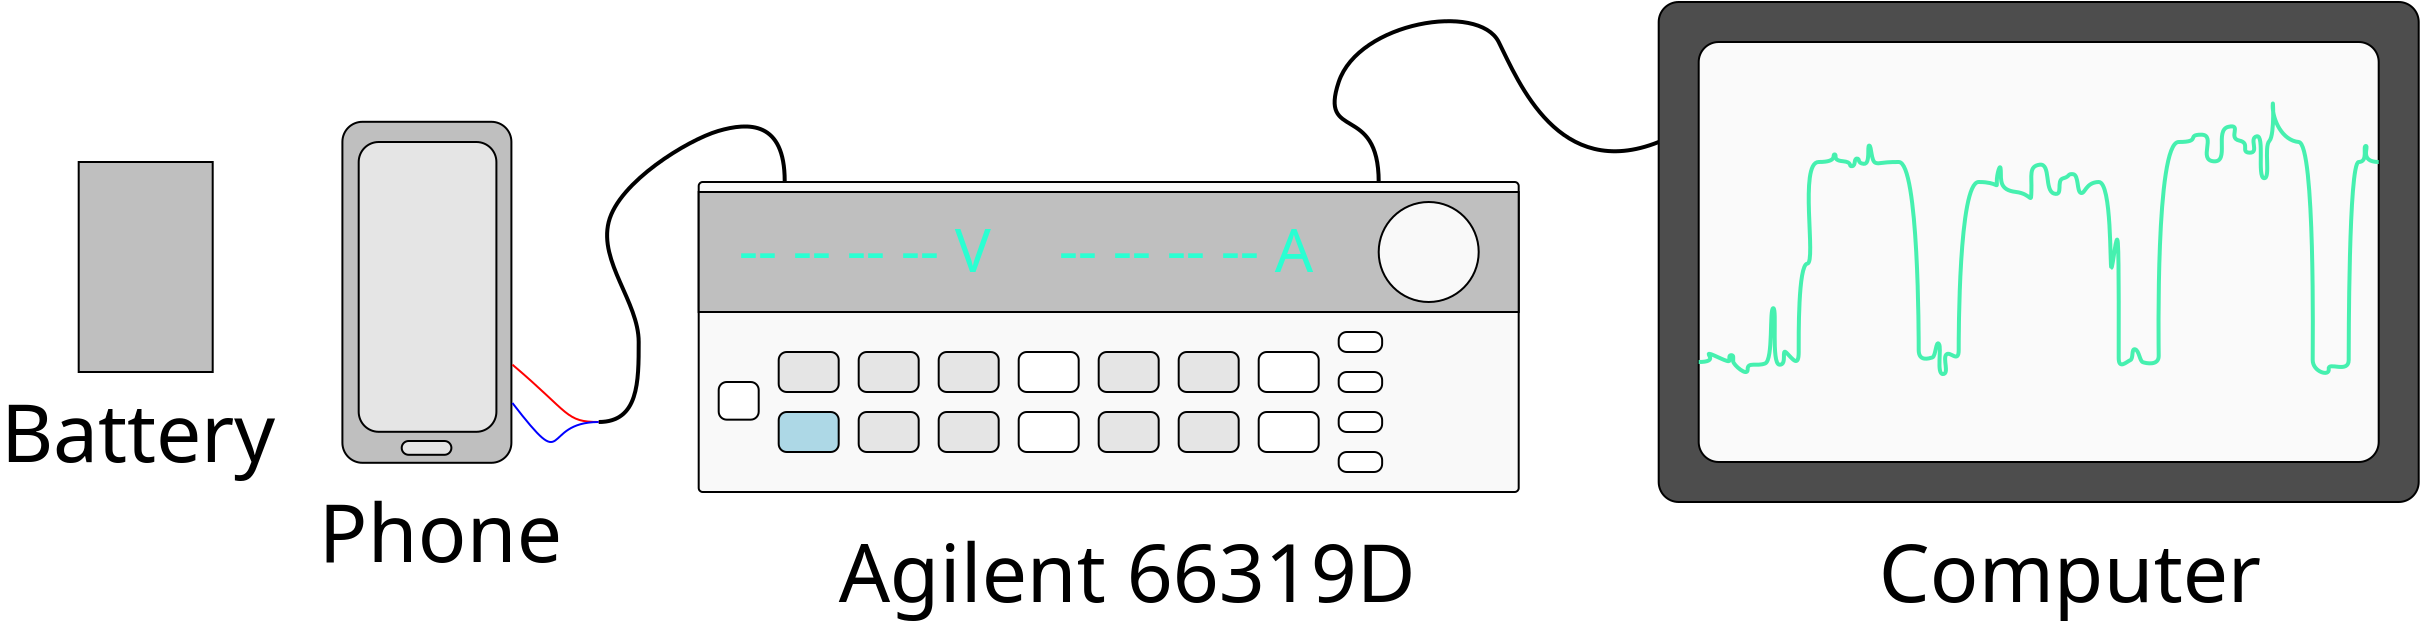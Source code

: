 <?xml version="1.0" encoding="UTF-8"?>
<dia:diagram xmlns:dia="http://www.lysator.liu.se/~alla/dia/">
  <dia:layer name="Background" visible="true" active="true">
    <dia:object type="Standard - Box" version="0" id="O0">
      <dia:attribute name="obj_pos">
        <dia:point val="33.185,15.99"/>
      </dia:attribute>
      <dia:attribute name="obj_bb">
        <dia:rectangle val="33.135,15.94;41.685,33.09"/>
      </dia:attribute>
      <dia:attribute name="elem_corner">
        <dia:point val="33.185,15.99"/>
      </dia:attribute>
      <dia:attribute name="elem_width">
        <dia:real val="8.45"/>
      </dia:attribute>
      <dia:attribute name="elem_height">
        <dia:real val="17.05"/>
      </dia:attribute>
      <dia:attribute name="border_width">
        <dia:real val="0.1"/>
      </dia:attribute>
      <dia:attribute name="inner_color">
        <dia:color val="#bfbfbf"/>
      </dia:attribute>
      <dia:attribute name="show_background">
        <dia:boolean val="true"/>
      </dia:attribute>
      <dia:attribute name="corner_radius">
        <dia:real val="1"/>
      </dia:attribute>
    </dia:object>
    <dia:object type="Standard - Box" version="0" id="O1">
      <dia:attribute name="obj_pos">
        <dia:point val="34,17"/>
      </dia:attribute>
      <dia:attribute name="obj_bb">
        <dia:rectangle val="33.95,16.95;40.935,31.54"/>
      </dia:attribute>
      <dia:attribute name="elem_corner">
        <dia:point val="34,17"/>
      </dia:attribute>
      <dia:attribute name="elem_width">
        <dia:real val="6.885"/>
      </dia:attribute>
      <dia:attribute name="elem_height">
        <dia:real val="14.49"/>
      </dia:attribute>
      <dia:attribute name="border_width">
        <dia:real val="0.1"/>
      </dia:attribute>
      <dia:attribute name="inner_color">
        <dia:color val="#e5e5e5"/>
      </dia:attribute>
      <dia:attribute name="show_background">
        <dia:boolean val="true"/>
      </dia:attribute>
      <dia:attribute name="corner_radius">
        <dia:real val="1"/>
      </dia:attribute>
    </dia:object>
    <dia:object type="Standard - Box" version="0" id="O2">
      <dia:attribute name="obj_pos">
        <dia:point val="36.15,31.95"/>
      </dia:attribute>
      <dia:attribute name="obj_bb">
        <dia:rectangle val="36.1,31.9;38.685,32.69"/>
      </dia:attribute>
      <dia:attribute name="elem_corner">
        <dia:point val="36.15,31.95"/>
      </dia:attribute>
      <dia:attribute name="elem_width">
        <dia:real val="2.485"/>
      </dia:attribute>
      <dia:attribute name="elem_height">
        <dia:real val="0.69"/>
      </dia:attribute>
      <dia:attribute name="border_width">
        <dia:real val="0.1"/>
      </dia:attribute>
      <dia:attribute name="inner_color">
        <dia:color val="#e5e5e5"/>
      </dia:attribute>
      <dia:attribute name="show_background">
        <dia:boolean val="true"/>
      </dia:attribute>
      <dia:attribute name="corner_radius">
        <dia:real val="0.5"/>
      </dia:attribute>
    </dia:object>
    <dia:object type="Standard - Box" version="0" id="O3">
      <dia:attribute name="obj_pos">
        <dia:point val="20,18"/>
      </dia:attribute>
      <dia:attribute name="obj_bb">
        <dia:rectangle val="19.95,17.95;26.75,28.55"/>
      </dia:attribute>
      <dia:attribute name="elem_corner">
        <dia:point val="20,18"/>
      </dia:attribute>
      <dia:attribute name="elem_width">
        <dia:real val="6.7"/>
      </dia:attribute>
      <dia:attribute name="elem_height">
        <dia:real val="10.5"/>
      </dia:attribute>
      <dia:attribute name="border_width">
        <dia:real val="0.1"/>
      </dia:attribute>
      <dia:attribute name="inner_color">
        <dia:color val="#bfbfbf"/>
      </dia:attribute>
      <dia:attribute name="show_background">
        <dia:boolean val="true"/>
      </dia:attribute>
    </dia:object>
    <dia:object type="Standard - Text" version="1" id="O4">
      <dia:attribute name="obj_pos">
        <dia:point val="23,33"/>
      </dia:attribute>
      <dia:attribute name="obj_bb">
        <dia:rectangle val="15.547,29.262;30.453,33.95"/>
      </dia:attribute>
      <dia:attribute name="text">
        <dia:composite type="text">
          <dia:attribute name="string">
            <dia:string>#Battery#</dia:string>
          </dia:attribute>
          <dia:attribute name="font">
            <dia:font family="sans" style="0" name="Helvetica"/>
          </dia:attribute>
          <dia:attribute name="height">
            <dia:real val="5.033"/>
          </dia:attribute>
          <dia:attribute name="pos">
            <dia:point val="23,33"/>
          </dia:attribute>
          <dia:attribute name="color">
            <dia:color val="#000000"/>
          </dia:attribute>
          <dia:attribute name="alignment">
            <dia:enum val="1"/>
          </dia:attribute>
        </dia:composite>
      </dia:attribute>
      <dia:attribute name="valign">
        <dia:enum val="3"/>
      </dia:attribute>
    </dia:object>
    <dia:object type="Standard - Text" version="1" id="O5">
      <dia:attribute name="obj_pos">
        <dia:point val="32,38"/>
      </dia:attribute>
      <dia:attribute name="obj_bb">
        <dia:rectangle val="32,34.263;44.475,38.95"/>
      </dia:attribute>
      <dia:attribute name="text">
        <dia:composite type="text">
          <dia:attribute name="string">
            <dia:string>#Phone#</dia:string>
          </dia:attribute>
          <dia:attribute name="font">
            <dia:font family="sans" style="0" name="Helvetica"/>
          </dia:attribute>
          <dia:attribute name="height">
            <dia:real val="5.033"/>
          </dia:attribute>
          <dia:attribute name="pos">
            <dia:point val="32,38"/>
          </dia:attribute>
          <dia:attribute name="color">
            <dia:color val="#000000"/>
          </dia:attribute>
          <dia:attribute name="alignment">
            <dia:enum val="0"/>
          </dia:attribute>
        </dia:composite>
      </dia:attribute>
      <dia:attribute name="valign">
        <dia:enum val="3"/>
      </dia:attribute>
    </dia:object>
    <dia:object type="Standard - Box" version="0" id="O6">
      <dia:attribute name="obj_pos">
        <dia:point val="51,19"/>
      </dia:attribute>
      <dia:attribute name="obj_bb">
        <dia:rectangle val="50.95,18.95;92.05,34.55"/>
      </dia:attribute>
      <dia:attribute name="elem_corner">
        <dia:point val="51,19"/>
      </dia:attribute>
      <dia:attribute name="elem_width">
        <dia:real val="41"/>
      </dia:attribute>
      <dia:attribute name="elem_height">
        <dia:real val="15.5"/>
      </dia:attribute>
      <dia:attribute name="border_width">
        <dia:real val="0.1"/>
      </dia:attribute>
      <dia:attribute name="inner_color">
        <dia:color val="#f9f9f9"/>
      </dia:attribute>
      <dia:attribute name="show_background">
        <dia:boolean val="true"/>
      </dia:attribute>
      <dia:attribute name="corner_radius">
        <dia:real val="0.2"/>
      </dia:attribute>
    </dia:object>
    <dia:object type="Standard - Box" version="0" id="O7">
      <dia:attribute name="obj_pos">
        <dia:point val="51,19.5"/>
      </dia:attribute>
      <dia:attribute name="obj_bb">
        <dia:rectangle val="50.95,19.45;92.05,25.55"/>
      </dia:attribute>
      <dia:attribute name="elem_corner">
        <dia:point val="51,19.5"/>
      </dia:attribute>
      <dia:attribute name="elem_width">
        <dia:real val="41"/>
      </dia:attribute>
      <dia:attribute name="elem_height">
        <dia:real val="6"/>
      </dia:attribute>
      <dia:attribute name="border_width">
        <dia:real val="0.1"/>
      </dia:attribute>
      <dia:attribute name="inner_color">
        <dia:color val="#bfbfbf"/>
      </dia:attribute>
      <dia:attribute name="show_background">
        <dia:boolean val="true"/>
      </dia:attribute>
    </dia:object>
    <dia:object type="Standard - Ellipse" version="0" id="O8">
      <dia:attribute name="obj_pos">
        <dia:point val="85,20"/>
      </dia:attribute>
      <dia:attribute name="obj_bb">
        <dia:rectangle val="84.95,19.95;90.05,25.05"/>
      </dia:attribute>
      <dia:attribute name="elem_corner">
        <dia:point val="85,20"/>
      </dia:attribute>
      <dia:attribute name="elem_width">
        <dia:real val="5"/>
      </dia:attribute>
      <dia:attribute name="elem_height">
        <dia:real val="5"/>
      </dia:attribute>
      <dia:attribute name="border_width">
        <dia:real val="0.1"/>
      </dia:attribute>
      <dia:attribute name="inner_color">
        <dia:color val="#f9f9f9"/>
      </dia:attribute>
    </dia:object>
    <dia:object type="Standard - Box" version="0" id="O9">
      <dia:attribute name="obj_pos">
        <dia:point val="52,29"/>
      </dia:attribute>
      <dia:attribute name="obj_bb">
        <dia:rectangle val="51.95,28.95;54.05,30.933"/>
      </dia:attribute>
      <dia:attribute name="elem_corner">
        <dia:point val="52,29"/>
      </dia:attribute>
      <dia:attribute name="elem_width">
        <dia:real val="2"/>
      </dia:attribute>
      <dia:attribute name="elem_height">
        <dia:real val="1.883"/>
      </dia:attribute>
      <dia:attribute name="border_width">
        <dia:real val="0.1"/>
      </dia:attribute>
      <dia:attribute name="show_background">
        <dia:boolean val="true"/>
      </dia:attribute>
      <dia:attribute name="corner_radius">
        <dia:real val="0.4"/>
      </dia:attribute>
    </dia:object>
    <dia:object type="Standard - Box" version="0" id="O10">
      <dia:attribute name="obj_pos">
        <dia:point val="55,27.5"/>
      </dia:attribute>
      <dia:attribute name="obj_bb">
        <dia:rectangle val="54.95,27.45;58.05,29.55"/>
      </dia:attribute>
      <dia:attribute name="elem_corner">
        <dia:point val="55,27.5"/>
      </dia:attribute>
      <dia:attribute name="elem_width">
        <dia:real val="3"/>
      </dia:attribute>
      <dia:attribute name="elem_height">
        <dia:real val="2"/>
      </dia:attribute>
      <dia:attribute name="border_width">
        <dia:real val="0.1"/>
      </dia:attribute>
      <dia:attribute name="inner_color">
        <dia:color val="#e5e5e5"/>
      </dia:attribute>
      <dia:attribute name="show_background">
        <dia:boolean val="true"/>
      </dia:attribute>
      <dia:attribute name="corner_radius">
        <dia:real val="0.4"/>
      </dia:attribute>
    </dia:object>
    <dia:object type="Standard - Box" version="0" id="O11">
      <dia:attribute name="obj_pos">
        <dia:point val="55,30.5"/>
      </dia:attribute>
      <dia:attribute name="obj_bb">
        <dia:rectangle val="54.95,30.45;58.05,32.55"/>
      </dia:attribute>
      <dia:attribute name="elem_corner">
        <dia:point val="55,30.5"/>
      </dia:attribute>
      <dia:attribute name="elem_width">
        <dia:real val="3"/>
      </dia:attribute>
      <dia:attribute name="elem_height">
        <dia:real val="2"/>
      </dia:attribute>
      <dia:attribute name="border_width">
        <dia:real val="0.1"/>
      </dia:attribute>
      <dia:attribute name="inner_color">
        <dia:color val="#add8e6"/>
      </dia:attribute>
      <dia:attribute name="show_background">
        <dia:boolean val="true"/>
      </dia:attribute>
      <dia:attribute name="corner_radius">
        <dia:real val="0.4"/>
      </dia:attribute>
    </dia:object>
    <dia:object type="Standard - Box" version="0" id="O12">
      <dia:attribute name="obj_pos">
        <dia:point val="59,27.5"/>
      </dia:attribute>
      <dia:attribute name="obj_bb">
        <dia:rectangle val="58.95,27.45;62.05,29.55"/>
      </dia:attribute>
      <dia:attribute name="elem_corner">
        <dia:point val="59,27.5"/>
      </dia:attribute>
      <dia:attribute name="elem_width">
        <dia:real val="3"/>
      </dia:attribute>
      <dia:attribute name="elem_height">
        <dia:real val="2"/>
      </dia:attribute>
      <dia:attribute name="border_width">
        <dia:real val="0.1"/>
      </dia:attribute>
      <dia:attribute name="inner_color">
        <dia:color val="#e5e5e5"/>
      </dia:attribute>
      <dia:attribute name="show_background">
        <dia:boolean val="true"/>
      </dia:attribute>
      <dia:attribute name="corner_radius">
        <dia:real val="0.4"/>
      </dia:attribute>
    </dia:object>
    <dia:object type="Standard - Box" version="0" id="O13">
      <dia:attribute name="obj_pos">
        <dia:point val="63,27.5"/>
      </dia:attribute>
      <dia:attribute name="obj_bb">
        <dia:rectangle val="62.95,27.45;66.05,29.55"/>
      </dia:attribute>
      <dia:attribute name="elem_corner">
        <dia:point val="63,27.5"/>
      </dia:attribute>
      <dia:attribute name="elem_width">
        <dia:real val="3"/>
      </dia:attribute>
      <dia:attribute name="elem_height">
        <dia:real val="2"/>
      </dia:attribute>
      <dia:attribute name="border_width">
        <dia:real val="0.1"/>
      </dia:attribute>
      <dia:attribute name="inner_color">
        <dia:color val="#e5e5e5"/>
      </dia:attribute>
      <dia:attribute name="show_background">
        <dia:boolean val="true"/>
      </dia:attribute>
      <dia:attribute name="corner_radius">
        <dia:real val="0.4"/>
      </dia:attribute>
    </dia:object>
    <dia:object type="Standard - Box" version="0" id="O14">
      <dia:attribute name="obj_pos">
        <dia:point val="67,27.5"/>
      </dia:attribute>
      <dia:attribute name="obj_bb">
        <dia:rectangle val="66.95,27.45;70.05,29.55"/>
      </dia:attribute>
      <dia:attribute name="elem_corner">
        <dia:point val="67,27.5"/>
      </dia:attribute>
      <dia:attribute name="elem_width">
        <dia:real val="3"/>
      </dia:attribute>
      <dia:attribute name="elem_height">
        <dia:real val="2"/>
      </dia:attribute>
      <dia:attribute name="border_width">
        <dia:real val="0.1"/>
      </dia:attribute>
      <dia:attribute name="show_background">
        <dia:boolean val="true"/>
      </dia:attribute>
      <dia:attribute name="corner_radius">
        <dia:real val="0.4"/>
      </dia:attribute>
    </dia:object>
    <dia:object type="Standard - Box" version="0" id="O15">
      <dia:attribute name="obj_pos">
        <dia:point val="59,30.5"/>
      </dia:attribute>
      <dia:attribute name="obj_bb">
        <dia:rectangle val="58.95,30.45;62.05,32.55"/>
      </dia:attribute>
      <dia:attribute name="elem_corner">
        <dia:point val="59,30.5"/>
      </dia:attribute>
      <dia:attribute name="elem_width">
        <dia:real val="3"/>
      </dia:attribute>
      <dia:attribute name="elem_height">
        <dia:real val="2"/>
      </dia:attribute>
      <dia:attribute name="border_width">
        <dia:real val="0.1"/>
      </dia:attribute>
      <dia:attribute name="inner_color">
        <dia:color val="#e5e5e5"/>
      </dia:attribute>
      <dia:attribute name="show_background">
        <dia:boolean val="true"/>
      </dia:attribute>
      <dia:attribute name="corner_radius">
        <dia:real val="0.4"/>
      </dia:attribute>
    </dia:object>
    <dia:object type="Standard - Box" version="0" id="O16">
      <dia:attribute name="obj_pos">
        <dia:point val="63,30.5"/>
      </dia:attribute>
      <dia:attribute name="obj_bb">
        <dia:rectangle val="62.95,30.45;66.05,32.55"/>
      </dia:attribute>
      <dia:attribute name="elem_corner">
        <dia:point val="63,30.5"/>
      </dia:attribute>
      <dia:attribute name="elem_width">
        <dia:real val="3"/>
      </dia:attribute>
      <dia:attribute name="elem_height">
        <dia:real val="2"/>
      </dia:attribute>
      <dia:attribute name="border_width">
        <dia:real val="0.1"/>
      </dia:attribute>
      <dia:attribute name="inner_color">
        <dia:color val="#e5e5e5"/>
      </dia:attribute>
      <dia:attribute name="show_background">
        <dia:boolean val="true"/>
      </dia:attribute>
      <dia:attribute name="corner_radius">
        <dia:real val="0.4"/>
      </dia:attribute>
    </dia:object>
    <dia:object type="Standard - Box" version="0" id="O17">
      <dia:attribute name="obj_pos">
        <dia:point val="67,30.5"/>
      </dia:attribute>
      <dia:attribute name="obj_bb">
        <dia:rectangle val="66.95,30.45;70.05,32.55"/>
      </dia:attribute>
      <dia:attribute name="elem_corner">
        <dia:point val="67,30.5"/>
      </dia:attribute>
      <dia:attribute name="elem_width">
        <dia:real val="3"/>
      </dia:attribute>
      <dia:attribute name="elem_height">
        <dia:real val="2"/>
      </dia:attribute>
      <dia:attribute name="border_width">
        <dia:real val="0.1"/>
      </dia:attribute>
      <dia:attribute name="show_background">
        <dia:boolean val="true"/>
      </dia:attribute>
      <dia:attribute name="corner_radius">
        <dia:real val="0.4"/>
      </dia:attribute>
    </dia:object>
    <dia:object type="Standard - Box" version="0" id="O18">
      <dia:attribute name="obj_pos">
        <dia:point val="71,27.5"/>
      </dia:attribute>
      <dia:attribute name="obj_bb">
        <dia:rectangle val="70.95,27.45;74.05,29.55"/>
      </dia:attribute>
      <dia:attribute name="elem_corner">
        <dia:point val="71,27.5"/>
      </dia:attribute>
      <dia:attribute name="elem_width">
        <dia:real val="3"/>
      </dia:attribute>
      <dia:attribute name="elem_height">
        <dia:real val="2"/>
      </dia:attribute>
      <dia:attribute name="border_width">
        <dia:real val="0.1"/>
      </dia:attribute>
      <dia:attribute name="inner_color">
        <dia:color val="#e5e5e5"/>
      </dia:attribute>
      <dia:attribute name="show_background">
        <dia:boolean val="true"/>
      </dia:attribute>
      <dia:attribute name="corner_radius">
        <dia:real val="0.4"/>
      </dia:attribute>
    </dia:object>
    <dia:object type="Standard - Box" version="0" id="O19">
      <dia:attribute name="obj_pos">
        <dia:point val="75,27.5"/>
      </dia:attribute>
      <dia:attribute name="obj_bb">
        <dia:rectangle val="74.95,27.45;78.05,29.55"/>
      </dia:attribute>
      <dia:attribute name="elem_corner">
        <dia:point val="75,27.5"/>
      </dia:attribute>
      <dia:attribute name="elem_width">
        <dia:real val="3"/>
      </dia:attribute>
      <dia:attribute name="elem_height">
        <dia:real val="2"/>
      </dia:attribute>
      <dia:attribute name="border_width">
        <dia:real val="0.1"/>
      </dia:attribute>
      <dia:attribute name="inner_color">
        <dia:color val="#e5e5e5"/>
      </dia:attribute>
      <dia:attribute name="show_background">
        <dia:boolean val="true"/>
      </dia:attribute>
      <dia:attribute name="corner_radius">
        <dia:real val="0.4"/>
      </dia:attribute>
    </dia:object>
    <dia:object type="Standard - Box" version="0" id="O20">
      <dia:attribute name="obj_pos">
        <dia:point val="79,27.5"/>
      </dia:attribute>
      <dia:attribute name="obj_bb">
        <dia:rectangle val="78.95,27.45;82.05,29.55"/>
      </dia:attribute>
      <dia:attribute name="elem_corner">
        <dia:point val="79,27.5"/>
      </dia:attribute>
      <dia:attribute name="elem_width">
        <dia:real val="3"/>
      </dia:attribute>
      <dia:attribute name="elem_height">
        <dia:real val="2"/>
      </dia:attribute>
      <dia:attribute name="border_width">
        <dia:real val="0.1"/>
      </dia:attribute>
      <dia:attribute name="show_background">
        <dia:boolean val="true"/>
      </dia:attribute>
      <dia:attribute name="corner_radius">
        <dia:real val="0.4"/>
      </dia:attribute>
    </dia:object>
    <dia:object type="Standard - Box" version="0" id="O21">
      <dia:attribute name="obj_pos">
        <dia:point val="71,30.5"/>
      </dia:attribute>
      <dia:attribute name="obj_bb">
        <dia:rectangle val="70.95,30.45;74.05,32.55"/>
      </dia:attribute>
      <dia:attribute name="elem_corner">
        <dia:point val="71,30.5"/>
      </dia:attribute>
      <dia:attribute name="elem_width">
        <dia:real val="3"/>
      </dia:attribute>
      <dia:attribute name="elem_height">
        <dia:real val="2"/>
      </dia:attribute>
      <dia:attribute name="border_width">
        <dia:real val="0.1"/>
      </dia:attribute>
      <dia:attribute name="inner_color">
        <dia:color val="#e5e5e5"/>
      </dia:attribute>
      <dia:attribute name="show_background">
        <dia:boolean val="true"/>
      </dia:attribute>
      <dia:attribute name="corner_radius">
        <dia:real val="0.4"/>
      </dia:attribute>
    </dia:object>
    <dia:object type="Standard - Box" version="0" id="O22">
      <dia:attribute name="obj_pos">
        <dia:point val="75,30.5"/>
      </dia:attribute>
      <dia:attribute name="obj_bb">
        <dia:rectangle val="74.95,30.45;78.05,32.55"/>
      </dia:attribute>
      <dia:attribute name="elem_corner">
        <dia:point val="75,30.5"/>
      </dia:attribute>
      <dia:attribute name="elem_width">
        <dia:real val="3"/>
      </dia:attribute>
      <dia:attribute name="elem_height">
        <dia:real val="2"/>
      </dia:attribute>
      <dia:attribute name="border_width">
        <dia:real val="0.1"/>
      </dia:attribute>
      <dia:attribute name="inner_color">
        <dia:color val="#e5e5e5"/>
      </dia:attribute>
      <dia:attribute name="show_background">
        <dia:boolean val="true"/>
      </dia:attribute>
      <dia:attribute name="corner_radius">
        <dia:real val="0.4"/>
      </dia:attribute>
    </dia:object>
    <dia:object type="Standard - Box" version="0" id="O23">
      <dia:attribute name="obj_pos">
        <dia:point val="79,30.5"/>
      </dia:attribute>
      <dia:attribute name="obj_bb">
        <dia:rectangle val="78.95,30.45;82.05,32.55"/>
      </dia:attribute>
      <dia:attribute name="elem_corner">
        <dia:point val="79,30.5"/>
      </dia:attribute>
      <dia:attribute name="elem_width">
        <dia:real val="3"/>
      </dia:attribute>
      <dia:attribute name="elem_height">
        <dia:real val="2"/>
      </dia:attribute>
      <dia:attribute name="border_width">
        <dia:real val="0.1"/>
      </dia:attribute>
      <dia:attribute name="show_background">
        <dia:boolean val="true"/>
      </dia:attribute>
      <dia:attribute name="corner_radius">
        <dia:real val="0.4"/>
      </dia:attribute>
    </dia:object>
    <dia:object type="Standard - Box" version="0" id="O24">
      <dia:attribute name="obj_pos">
        <dia:point val="83,26.5"/>
      </dia:attribute>
      <dia:attribute name="obj_bb">
        <dia:rectangle val="82.95,26.45;85.222,27.55"/>
      </dia:attribute>
      <dia:attribute name="elem_corner">
        <dia:point val="83,26.5"/>
      </dia:attribute>
      <dia:attribute name="elem_width">
        <dia:real val="2.172"/>
      </dia:attribute>
      <dia:attribute name="elem_height">
        <dia:real val="1"/>
      </dia:attribute>
      <dia:attribute name="border_width">
        <dia:real val="0.1"/>
      </dia:attribute>
      <dia:attribute name="show_background">
        <dia:boolean val="true"/>
      </dia:attribute>
      <dia:attribute name="corner_radius">
        <dia:real val="0.4"/>
      </dia:attribute>
    </dia:object>
    <dia:object type="Standard - Box" version="0" id="O25">
      <dia:attribute name="obj_pos">
        <dia:point val="83,28.5"/>
      </dia:attribute>
      <dia:attribute name="obj_bb">
        <dia:rectangle val="82.95,28.45;85.222,29.55"/>
      </dia:attribute>
      <dia:attribute name="elem_corner">
        <dia:point val="83,28.5"/>
      </dia:attribute>
      <dia:attribute name="elem_width">
        <dia:real val="2.172"/>
      </dia:attribute>
      <dia:attribute name="elem_height">
        <dia:real val="1"/>
      </dia:attribute>
      <dia:attribute name="border_width">
        <dia:real val="0.1"/>
      </dia:attribute>
      <dia:attribute name="show_background">
        <dia:boolean val="true"/>
      </dia:attribute>
      <dia:attribute name="corner_radius">
        <dia:real val="0.4"/>
      </dia:attribute>
    </dia:object>
    <dia:object type="Standard - Box" version="0" id="O26">
      <dia:attribute name="obj_pos">
        <dia:point val="83,30.5"/>
      </dia:attribute>
      <dia:attribute name="obj_bb">
        <dia:rectangle val="82.95,30.45;85.222,31.55"/>
      </dia:attribute>
      <dia:attribute name="elem_corner">
        <dia:point val="83,30.5"/>
      </dia:attribute>
      <dia:attribute name="elem_width">
        <dia:real val="2.172"/>
      </dia:attribute>
      <dia:attribute name="elem_height">
        <dia:real val="1"/>
      </dia:attribute>
      <dia:attribute name="border_width">
        <dia:real val="0.1"/>
      </dia:attribute>
      <dia:attribute name="show_background">
        <dia:boolean val="true"/>
      </dia:attribute>
      <dia:attribute name="corner_radius">
        <dia:real val="0.4"/>
      </dia:attribute>
    </dia:object>
    <dia:object type="Standard - Box" version="0" id="O27">
      <dia:attribute name="obj_pos">
        <dia:point val="83,32.5"/>
      </dia:attribute>
      <dia:attribute name="obj_bb">
        <dia:rectangle val="82.95,32.45;85.222,33.55"/>
      </dia:attribute>
      <dia:attribute name="elem_corner">
        <dia:point val="83,32.5"/>
      </dia:attribute>
      <dia:attribute name="elem_width">
        <dia:real val="2.172"/>
      </dia:attribute>
      <dia:attribute name="elem_height">
        <dia:real val="1"/>
      </dia:attribute>
      <dia:attribute name="border_width">
        <dia:real val="0.1"/>
      </dia:attribute>
      <dia:attribute name="show_background">
        <dia:boolean val="true"/>
      </dia:attribute>
      <dia:attribute name="corner_radius">
        <dia:real val="0.4"/>
      </dia:attribute>
    </dia:object>
    <dia:object type="Standard - Text" version="1" id="O28">
      <dia:attribute name="obj_pos">
        <dia:point val="58,40"/>
      </dia:attribute>
      <dia:attribute name="obj_bb">
        <dia:rectangle val="58,36.263;89.358,40.95"/>
      </dia:attribute>
      <dia:attribute name="text">
        <dia:composite type="text">
          <dia:attribute name="string">
            <dia:string>#Agilent 66319D#</dia:string>
          </dia:attribute>
          <dia:attribute name="font">
            <dia:font family="sans" style="0" name="Helvetica"/>
          </dia:attribute>
          <dia:attribute name="height">
            <dia:real val="5.033"/>
          </dia:attribute>
          <dia:attribute name="pos">
            <dia:point val="58,40"/>
          </dia:attribute>
          <dia:attribute name="color">
            <dia:color val="#000000"/>
          </dia:attribute>
          <dia:attribute name="alignment">
            <dia:enum val="0"/>
          </dia:attribute>
        </dia:composite>
      </dia:attribute>
      <dia:attribute name="valign">
        <dia:enum val="3"/>
      </dia:attribute>
    </dia:object>
    <dia:object type="Standard - Text" version="1" id="O29">
      <dia:attribute name="obj_pos">
        <dia:point val="53,23.5"/>
      </dia:attribute>
      <dia:attribute name="obj_bb">
        <dia:rectangle val="53,20.705;67.57,24.21"/>
      </dia:attribute>
      <dia:attribute name="text">
        <dia:composite type="text">
          <dia:attribute name="string">
            <dia:string>#-- -- -- -- V#</dia:string>
          </dia:attribute>
          <dia:attribute name="font">
            <dia:font family="sans" style="0" name="Helvetica"/>
          </dia:attribute>
          <dia:attribute name="height">
            <dia:real val="3.763"/>
          </dia:attribute>
          <dia:attribute name="pos">
            <dia:point val="53,23.5"/>
          </dia:attribute>
          <dia:attribute name="color">
            <dia:color val="#2affd2"/>
          </dia:attribute>
          <dia:attribute name="alignment">
            <dia:enum val="0"/>
          </dia:attribute>
        </dia:composite>
      </dia:attribute>
      <dia:attribute name="valign">
        <dia:enum val="3"/>
      </dia:attribute>
    </dia:object>
    <dia:object type="Standard - Text" version="1" id="O30">
      <dia:attribute name="obj_pos">
        <dia:point val="69,23.5"/>
      </dia:attribute>
      <dia:attribute name="obj_bb">
        <dia:rectangle val="69,20.705;83.57,24.21"/>
      </dia:attribute>
      <dia:attribute name="text">
        <dia:composite type="text">
          <dia:attribute name="string">
            <dia:string>#-- -- -- -- A#</dia:string>
          </dia:attribute>
          <dia:attribute name="font">
            <dia:font family="sans" style="0" name="Helvetica"/>
          </dia:attribute>
          <dia:attribute name="height">
            <dia:real val="3.763"/>
          </dia:attribute>
          <dia:attribute name="pos">
            <dia:point val="69,23.5"/>
          </dia:attribute>
          <dia:attribute name="color">
            <dia:color val="#2affd2"/>
          </dia:attribute>
          <dia:attribute name="alignment">
            <dia:enum val="0"/>
          </dia:attribute>
        </dia:composite>
      </dia:attribute>
      <dia:attribute name="valign">
        <dia:enum val="3"/>
      </dia:attribute>
    </dia:object>
    <dia:object type="Standard - BezierLine" version="0" id="O31">
      <dia:attribute name="obj_pos">
        <dia:point val="46,31"/>
      </dia:attribute>
      <dia:attribute name="obj_bb">
        <dia:rectangle val="45.9,16.124;55.4,31.1"/>
      </dia:attribute>
      <dia:attribute name="bez_points">
        <dia:point val="46,31"/>
        <dia:point val="48,31"/>
        <dia:point val="48,29"/>
        <dia:point val="48,27"/>
        <dia:point val="48,25"/>
        <dia:point val="46,23"/>
        <dia:point val="46.5,21"/>
        <dia:point val="47,19"/>
        <dia:point val="50.45,16.9"/>
        <dia:point val="51.975,16.45"/>
        <dia:point val="53.5,16"/>
        <dia:point val="55.3,15.95"/>
        <dia:point val="55.3,18.95"/>
      </dia:attribute>
      <dia:attribute name="corner_types">
        <dia:enum val="0"/>
        <dia:enum val="0"/>
        <dia:enum val="0"/>
        <dia:enum val="0"/>
        <dia:enum val="0"/>
      </dia:attribute>
      <dia:attribute name="line_width">
        <dia:real val="0.2"/>
      </dia:attribute>
    </dia:object>
    <dia:object type="Standard - BezierLine" version="0" id="O32">
      <dia:attribute name="obj_pos">
        <dia:point val="46,31"/>
      </dia:attribute>
      <dia:attribute name="obj_bb">
        <dia:rectangle val="41.615,28.062;46.05,31.05"/>
      </dia:attribute>
      <dia:attribute name="bez_points">
        <dia:point val="46,31"/>
        <dia:point val="44.34,31"/>
        <dia:point val="40.335,26.99"/>
        <dia:point val="37.41,24.515"/>
      </dia:attribute>
      <dia:attribute name="corner_types">
        <dia:enum val="0"/>
        <dia:enum val="0"/>
      </dia:attribute>
      <dia:attribute name="line_color">
        <dia:color val="#ff0000"/>
      </dia:attribute>
      <dia:connections>
        <dia:connection handle="3" to="O0" connection="8"/>
      </dia:connections>
    </dia:object>
    <dia:object type="Standard - BezierLine" version="0" id="O33">
      <dia:attribute name="obj_pos">
        <dia:point val="46,31"/>
      </dia:attribute>
      <dia:attribute name="obj_bb">
        <dia:rectangle val="41.614,29.979;46.05,32.051"/>
      </dia:attribute>
      <dia:attribute name="bez_points">
        <dia:point val="46,31"/>
        <dia:point val="43.048,31"/>
        <dia:point val="40.303,28.26"/>
        <dia:point val="37.41,24.515"/>
      </dia:attribute>
      <dia:attribute name="corner_types">
        <dia:enum val="0"/>
        <dia:enum val="0"/>
      </dia:attribute>
      <dia:attribute name="line_color">
        <dia:color val="#0000ff"/>
      </dia:attribute>
      <dia:connections>
        <dia:connection handle="3" to="O0" connection="8"/>
      </dia:connections>
    </dia:object>
    <dia:object type="Standard - Box" version="0" id="O34">
      <dia:attribute name="obj_pos">
        <dia:point val="99,10"/>
      </dia:attribute>
      <dia:attribute name="obj_bb">
        <dia:rectangle val="98.95,9.95;137.05,35.05"/>
      </dia:attribute>
      <dia:attribute name="elem_corner">
        <dia:point val="99,10"/>
      </dia:attribute>
      <dia:attribute name="elem_width">
        <dia:real val="38"/>
      </dia:attribute>
      <dia:attribute name="elem_height">
        <dia:real val="25"/>
      </dia:attribute>
      <dia:attribute name="border_width">
        <dia:real val="0.1"/>
      </dia:attribute>
      <dia:attribute name="inner_color">
        <dia:color val="#4d4d4d"/>
      </dia:attribute>
      <dia:attribute name="show_background">
        <dia:boolean val="true"/>
      </dia:attribute>
      <dia:attribute name="corner_radius">
        <dia:real val="1"/>
      </dia:attribute>
    </dia:object>
    <dia:object type="Standard - Box" version="0" id="O35">
      <dia:attribute name="obj_pos">
        <dia:point val="101,12"/>
      </dia:attribute>
      <dia:attribute name="obj_bb">
        <dia:rectangle val="100.95,11.95;135.05,33.05"/>
      </dia:attribute>
      <dia:attribute name="elem_corner">
        <dia:point val="101,12"/>
      </dia:attribute>
      <dia:attribute name="elem_width">
        <dia:real val="34"/>
      </dia:attribute>
      <dia:attribute name="elem_height">
        <dia:real val="21"/>
      </dia:attribute>
      <dia:attribute name="border_width">
        <dia:real val="0.1"/>
      </dia:attribute>
      <dia:attribute name="inner_color">
        <dia:color val="#fafafa"/>
      </dia:attribute>
      <dia:attribute name="show_background">
        <dia:boolean val="true"/>
      </dia:attribute>
      <dia:attribute name="corner_radius">
        <dia:real val="1"/>
      </dia:attribute>
    </dia:object>
    <dia:object type="Standard - BezierLine" version="0" id="O36">
      <dia:attribute name="obj_pos">
        <dia:point val="101,28"/>
      </dia:attribute>
      <dia:attribute name="obj_bb">
        <dia:rectangle val="100.9,14.96;135.1,28.703"/>
      </dia:attribute>
      <dia:attribute name="bez_points">
        <dia:point val="101,28"/>
        <dia:point val="102,28"/>
        <dia:point val="101.348,27.572"/>
        <dia:point val="101.535,27.591"/>
        <dia:point val="101.723,27.609"/>
        <dia:point val="102.534,28.084"/>
        <dia:point val="102.534,27.928"/>
        <dia:point val="102.534,27.772"/>
        <dia:point val="102.509,27.653"/>
        <dia:point val="102.634,27.659"/>
        <dia:point val="102.759,27.666"/>
        <dia:point val="102.722,27.772"/>
        <dia:point val="102.722,27.959"/>
        <dia:point val="102.722,28.147"/>
        <dia:point val="103.46,28.772"/>
        <dia:point val="103.448,28.372"/>
        <dia:point val="103.435,27.972"/>
        <dia:point val="103.905,28.239"/>
        <dia:point val="104.322,28.072"/>
        <dia:point val="104.739,27.905"/>
        <dia:point val="104.528,25.309"/>
        <dia:point val="104.728,25.309"/>
        <dia:point val="104.928,25.309"/>
        <dia:point val="104.616,28.097"/>
        <dia:point val="105.035,28.134"/>
        <dia:point val="105.455,28.172"/>
        <dia:point val="105.098,27.241"/>
        <dia:point val="105.398,27.547"/>
        <dia:point val="105.698,27.853"/>
        <dia:point val="106,28.3"/>
        <dia:point val="106,27.5"/>
        <dia:point val="106,26.7"/>
        <dia:point val="105.97,23.131"/>
        <dia:point val="106.432,23.081"/>
        <dia:point val="106.895,23.031"/>
        <dia:point val="106,18"/>
        <dia:point val="107,18"/>
        <dia:point val="108,18"/>
        <dia:point val="107.65,17.622"/>
        <dia:point val="107.793,17.622"/>
        <dia:point val="107.937,17.622"/>
        <dia:point val="107.658,17.914"/>
        <dia:point val="108.193,17.959"/>
        <dia:point val="108.727,18.005"/>
        <dia:point val="108.468,18.234"/>
        <dia:point val="108.668,18.209"/>
        <dia:point val="108.868,18.184"/>
        <dia:point val="108.743,17.834"/>
        <dia:point val="108.912,17.828"/>
        <dia:point val="109.08,17.822"/>
        <dia:point val="108.907,18.062"/>
        <dia:point val="109.255,18.091"/>
        <dia:point val="109.603,18.119"/>
        <dia:point val="109.409,17.159"/>
        <dia:point val="109.527,17.178"/>
        <dia:point val="109.646,17.197"/>
        <dia:point val="109.613,17.965"/>
        <dia:point val="109.843,18.041"/>
        <dia:point val="110.073,18.116"/>
        <dia:point val="110,18"/>
        <dia:point val="111,18"/>
        <dia:point val="112,18"/>
        <dia:point val="112,26.8"/>
        <dia:point val="112,27.4"/>
        <dia:point val="112,28"/>
        <dia:point val="112.517,27.822"/>
        <dia:point val="112.685,27.772"/>
        <dia:point val="112.854,27.721"/>
        <dia:point val="112.863,26.895"/>
        <dia:point val="113.01,27.097"/>
        <dia:point val="113.158,27.298"/>
        <dia:point val="112.877,28.603"/>
        <dia:point val="113.21,28.603"/>
        <dia:point val="113.544,28.603"/>
        <dia:point val="113.193,27.83"/>
        <dia:point val="113.379,27.628"/>
        <dia:point val="113.565,27.427"/>
        <dia:point val="114,28.1"/>
        <dia:point val="114,27.4"/>
        <dia:point val="114,26.7"/>
        <dia:point val="114,19"/>
        <dia:point val="115,19"/>
        <dia:point val="116,19"/>
        <dia:point val="115.91,19.372"/>
        <dia:point val="115.904,18.991"/>
        <dia:point val="115.898,18.609"/>
        <dia:point val="116.092,17.947"/>
        <dia:point val="116.104,18.434"/>
        <dia:point val="116.117,18.922"/>
        <dia:point val="116.038,19.403"/>
        <dia:point val="116.854,19.497"/>
        <dia:point val="117.67,19.591"/>
        <dia:point val="117.61,20.172"/>
        <dia:point val="117.635,19.428"/>
        <dia:point val="117.66,18.684"/>
        <dia:point val="117.493,18.206"/>
        <dia:point val="118.054,18.134"/>
        <dia:point val="118.615,18.063"/>
        <dia:point val="118.276,19.434"/>
        <dia:point val="118.767,19.578"/>
        <dia:point val="119.258,19.722"/>
        <dia:point val="118.851,18.912"/>
        <dia:point val="119.223,18.816"/>
        <dia:point val="119.595,18.719"/>
        <dia:point val="119.42,18.579"/>
        <dia:point val="119.717,18.609"/>
        <dia:point val="120.013,18.64"/>
        <dia:point val="119.896,19.482"/>
        <dia:point val="120.11,19.547"/>
        <dia:point val="120.324,19.612"/>
        <dia:point val="120.34,19.016"/>
        <dia:point val="121,19"/>
        <dia:point val="121.66,18.984"/>
        <dia:point val="121.558,23.288"/>
        <dia:point val="121.633,23.288"/>
        <dia:point val="121.708,23.288"/>
        <dia:point val="121.897,21.298"/>
        <dia:point val="121.958,22.05"/>
        <dia:point val="122.019,22.802"/>
        <dia:point val="122,27.2"/>
        <dia:point val="122,27.8"/>
        <dia:point val="122,28.4"/>
        <dia:point val="122.4,27.982"/>
        <dia:point val="122.576,27.909"/>
        <dia:point val="122.752,27.837"/>
        <dia:point val="122.62,27.309"/>
        <dia:point val="122.82,27.366"/>
        <dia:point val="123.02,27.422"/>
        <dia:point val="123.05,27.954"/>
        <dia:point val="123.207,28.009"/>
        <dia:point val="123.364,28.065"/>
        <dia:point val="124,28.2"/>
        <dia:point val="124,27.7"/>
        <dia:point val="124,27.2"/>
        <dia:point val="123.833,17"/>
        <dia:point val="125,17"/>
        <dia:point val="126.167,17"/>
        <dia:point val="125.352,16.634"/>
        <dia:point val="126.127,16.634"/>
        <dia:point val="126.902,16.634"/>
        <dia:point val="125.939,17.905"/>
        <dia:point val="126.752,17.966"/>
        <dia:point val="127.564,18.027"/>
        <dia:point val="126.775,16.402"/>
        <dia:point val="127.483,16.241"/>
        <dia:point val="128.191,16.08"/>
        <dia:point val="127.44,16.802"/>
        <dia:point val="128.027,16.928"/>
        <dia:point val="128.613,17.055"/>
        <dia:point val="128.056,17.522"/>
        <dia:point val="128.552,17.534"/>
        <dia:point val="129.047,17.546"/>
        <dia:point val="128.494,16.805"/>
        <dia:point val="128.902,16.716"/>
        <dia:point val="129.31,16.627"/>
        <dia:point val="128.914,18.762"/>
        <dia:point val="129.264,18.809"/>
        <dia:point val="129.614,18.857"/>
        <dia:point val="129.244,17.248"/>
        <dia:point val="129.533,16.947"/>
        <dia:point val="129.822,16.645"/>
        <dia:point val="129.7,14.5"/>
        <dia:point val="129.7,15.2"/>
        <dia:point val="129.7,15.9"/>
        <dia:point val="130.175,16.925"/>
        <dia:point val="131,17"/>
        <dia:point val="131.825,17.075"/>
        <dia:point val="131.7,27.3"/>
        <dia:point val="131.7,27.9"/>
        <dia:point val="131.7,28.5"/>
        <dia:point val="132.557,28.747"/>
        <dia:point val="132.501,28.353"/>
        <dia:point val="132.445,27.959"/>
        <dia:point val="133.5,28.6"/>
        <dia:point val="133.5,27.9"/>
        <dia:point val="133.5,27.2"/>
        <dia:point val="133.5,18"/>
        <dia:point val="134,18"/>
        <dia:point val="134.5,18"/>
        <dia:point val="134.191,17.197"/>
        <dia:point val="134.357,17.197"/>
        <dia:point val="134.524,17.197"/>
        <dia:point val="134,18"/>
        <dia:point val="135,18"/>
      </dia:attribute>
      <dia:attribute name="corner_types">
        <dia:enum val="0"/>
        <dia:enum val="0"/>
        <dia:enum val="0"/>
        <dia:enum val="0"/>
        <dia:enum val="0"/>
        <dia:enum val="0"/>
        <dia:enum val="0"/>
        <dia:enum val="0"/>
        <dia:enum val="0"/>
        <dia:enum val="0"/>
        <dia:enum val="0"/>
        <dia:enum val="0"/>
        <dia:enum val="0"/>
        <dia:enum val="0"/>
        <dia:enum val="0"/>
        <dia:enum val="0"/>
        <dia:enum val="0"/>
        <dia:enum val="0"/>
        <dia:enum val="0"/>
        <dia:enum val="0"/>
        <dia:enum val="0"/>
        <dia:enum val="0"/>
        <dia:enum val="0"/>
        <dia:enum val="0"/>
        <dia:enum val="0"/>
        <dia:enum val="0"/>
        <dia:enum val="0"/>
        <dia:enum val="0"/>
        <dia:enum val="0"/>
        <dia:enum val="0"/>
        <dia:enum val="0"/>
        <dia:enum val="0"/>
        <dia:enum val="0"/>
        <dia:enum val="0"/>
        <dia:enum val="0"/>
        <dia:enum val="0"/>
        <dia:enum val="0"/>
        <dia:enum val="0"/>
        <dia:enum val="0"/>
        <dia:enum val="0"/>
        <dia:enum val="0"/>
        <dia:enum val="0"/>
        <dia:enum val="0"/>
        <dia:enum val="0"/>
        <dia:enum val="0"/>
        <dia:enum val="0"/>
        <dia:enum val="0"/>
        <dia:enum val="0"/>
        <dia:enum val="0"/>
        <dia:enum val="0"/>
        <dia:enum val="0"/>
        <dia:enum val="0"/>
        <dia:enum val="0"/>
        <dia:enum val="0"/>
        <dia:enum val="0"/>
        <dia:enum val="0"/>
        <dia:enum val="0"/>
        <dia:enum val="0"/>
        <dia:enum val="0"/>
        <dia:enum val="0"/>
        <dia:enum val="0"/>
        <dia:enum val="0"/>
      </dia:attribute>
      <dia:attribute name="line_color">
        <dia:color val="#46f0af"/>
      </dia:attribute>
      <dia:attribute name="line_width">
        <dia:real val="0.2"/>
      </dia:attribute>
    </dia:object>
    <dia:object type="Standard - Text" version="1" id="O37">
      <dia:attribute name="obj_pos">
        <dia:point val="110,40"/>
      </dia:attribute>
      <dia:attribute name="obj_bb">
        <dia:rectangle val="110,36.263;130.023,40.95"/>
      </dia:attribute>
      <dia:attribute name="text">
        <dia:composite type="text">
          <dia:attribute name="string">
            <dia:string>#Computer#</dia:string>
          </dia:attribute>
          <dia:attribute name="font">
            <dia:font family="sans" style="0" name="Helvetica"/>
          </dia:attribute>
          <dia:attribute name="height">
            <dia:real val="5.033"/>
          </dia:attribute>
          <dia:attribute name="pos">
            <dia:point val="110,40"/>
          </dia:attribute>
          <dia:attribute name="color">
            <dia:color val="#000000"/>
          </dia:attribute>
          <dia:attribute name="alignment">
            <dia:enum val="0"/>
          </dia:attribute>
        </dia:composite>
      </dia:attribute>
      <dia:attribute name="valign">
        <dia:enum val="3"/>
      </dia:attribute>
    </dia:object>
    <dia:object type="Standard - BezierLine" version="0" id="O38">
      <dia:attribute name="obj_pos">
        <dia:point val="85,19"/>
      </dia:attribute>
      <dia:attribute name="obj_bb">
        <dia:rectangle val="82.696,10.86;99.13,19.1"/>
      </dia:attribute>
      <dia:attribute name="bez_points">
        <dia:point val="85,19"/>
        <dia:point val="85,15"/>
        <dia:point val="82,17"/>
        <dia:point val="83,14"/>
        <dia:point val="84,11"/>
        <dia:point val="90,10"/>
        <dia:point val="91,12"/>
        <dia:point val="92,14"/>
        <dia:point val="94,19"/>
        <dia:point val="99,17"/>
      </dia:attribute>
      <dia:attribute name="corner_types">
        <dia:enum val="0"/>
        <dia:enum val="0"/>
        <dia:enum val="0"/>
        <dia:enum val="0"/>
      </dia:attribute>
      <dia:attribute name="line_width">
        <dia:real val="0.2"/>
      </dia:attribute>
    </dia:object>
  </dia:layer>
</dia:diagram>
